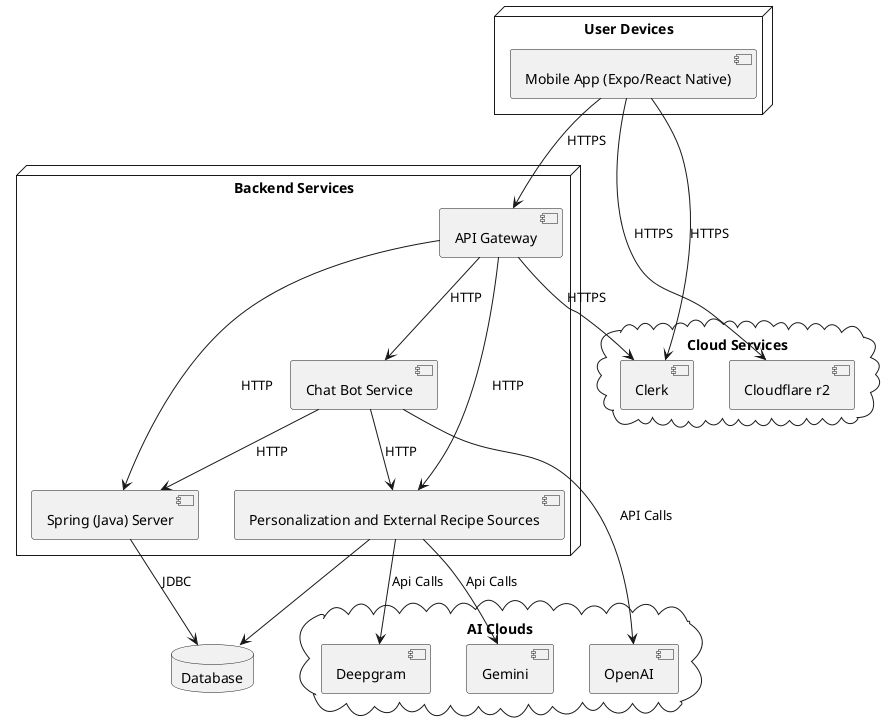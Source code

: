 @startuml
' Define nodes and components
node "User Devices" {
  component "Mobile App (Expo/React Native)" as MobileApp
}

cloud "Cloud Services" {
  component "Cloudflare r2" as CloudflareR2
  component "Clerk" as Clerk
}

cloud "AI Clouds" {
  component "OpenAI" as OpenAI
  component "Gemini" as Gemini
  component "Deepgram" as Deepgram
}

node "Backend Services" {
component "API Gateway" as Gateway
  component "Spring (Java) Server" as SpringServer
  component "Chat Bot Service" as ChatBot
  component "Personalization and External Recipe Sources" as PersonalizationService
}

database "Database" as DB

' Define connections
MobileApp --> Gateway : "HTTPS"
Gateway --> Clerk : "HTTPS"
MobileApp --> Clerk : "HTTPS"
MobileApp --> CloudflareR2 : "HTTPS"
Gateway --> SpringServer : "HTTP"
SpringServer --> DB : "JDBC"
ChatBot --> SpringServer : "HTTP"
ChatBot --> PersonalizationService : "HTTP"
Gateway --> PersonalizationService : "HTTP"
Gateway --> ChatBot : "HTTP"
PersonalizationService --> DB : ""
PersonalizationService --> Gemini : "Api Calls"
PersonalizationService --> Deepgram : "Api Calls"
ChatBot --> OpenAI : "API Calls"
@enduml